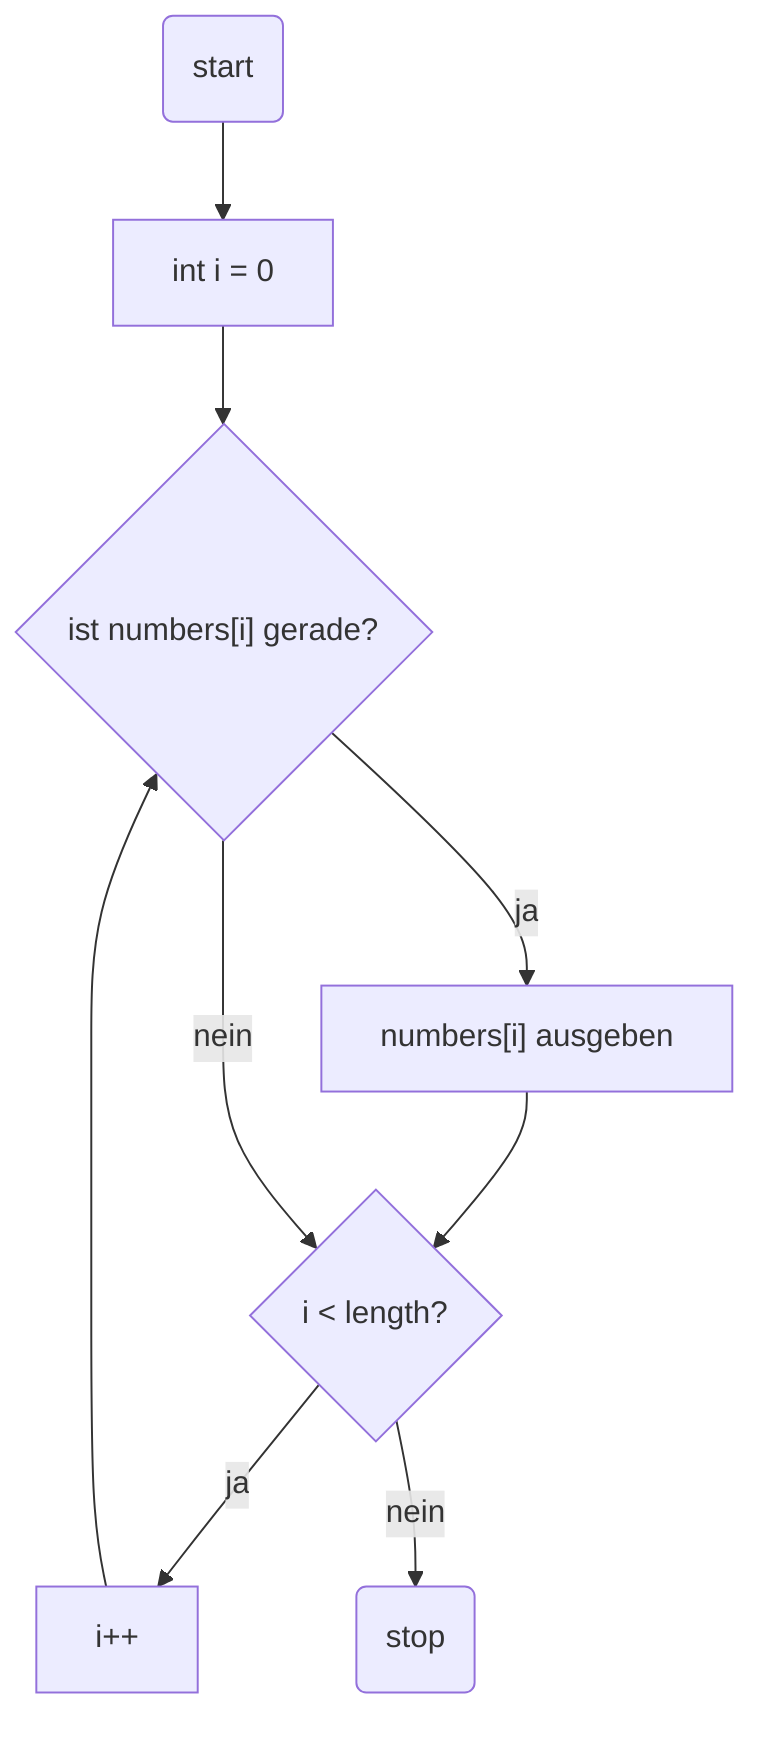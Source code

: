 flowchart TD
    G(start) --> A[int i = 0] -->  B{"ist numbers[i] gerade?"} -- ja --> C["numbers[i] ausgeben"] --> D
    B -- nein --> D{i < length?} -- ja --> E[i++] --> B
    D -- nein --> F(stop)